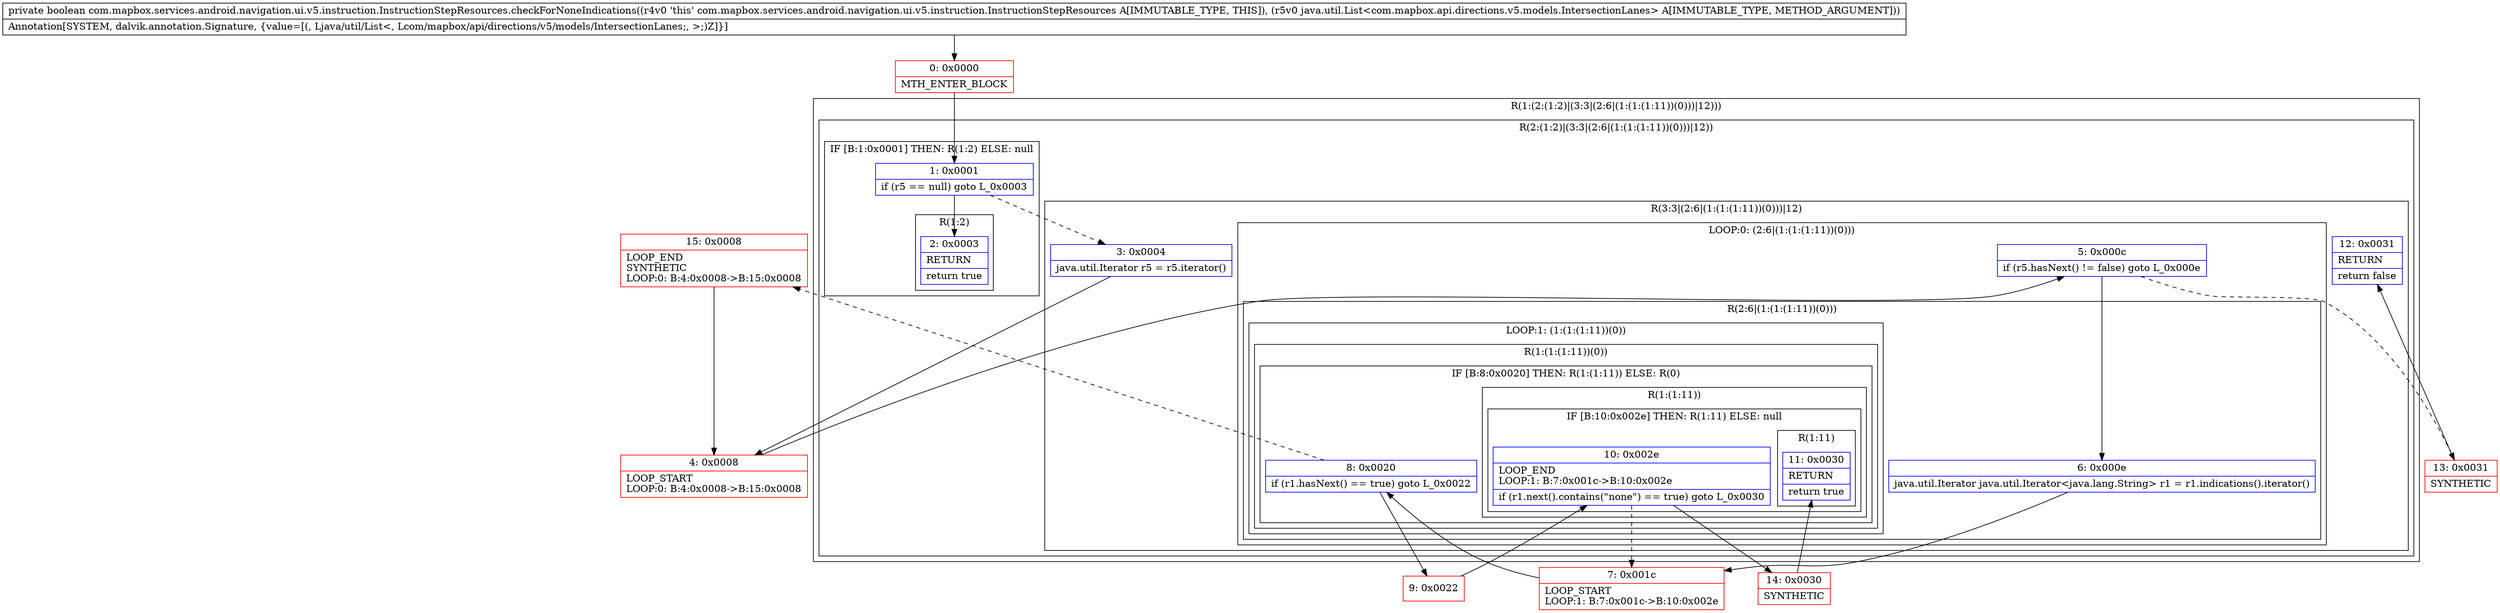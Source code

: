 digraph "CFG forcom.mapbox.services.android.navigation.ui.v5.instruction.InstructionStepResources.checkForNoneIndications(Ljava\/util\/List;)Z" {
subgraph cluster_Region_1005875423 {
label = "R(1:(2:(1:2)|(3:3|(2:6|(1:(1:(1:11))(0)))|12)))";
node [shape=record,color=blue];
subgraph cluster_Region_785857047 {
label = "R(2:(1:2)|(3:3|(2:6|(1:(1:(1:11))(0)))|12))";
node [shape=record,color=blue];
subgraph cluster_IfRegion_1950994251 {
label = "IF [B:1:0x0001] THEN: R(1:2) ELSE: null";
node [shape=record,color=blue];
Node_1 [shape=record,label="{1\:\ 0x0001|if (r5 == null) goto L_0x0003\l}"];
subgraph cluster_Region_1004692397 {
label = "R(1:2)";
node [shape=record,color=blue];
Node_2 [shape=record,label="{2\:\ 0x0003|RETURN\l|return true\l}"];
}
}
subgraph cluster_Region_596151942 {
label = "R(3:3|(2:6|(1:(1:(1:11))(0)))|12)";
node [shape=record,color=blue];
Node_3 [shape=record,label="{3\:\ 0x0004|java.util.Iterator r5 = r5.iterator()\l}"];
subgraph cluster_LoopRegion_882384738 {
label = "LOOP:0: (2:6|(1:(1:(1:11))(0)))";
node [shape=record,color=blue];
Node_5 [shape=record,label="{5\:\ 0x000c|if (r5.hasNext() != false) goto L_0x000e\l}"];
subgraph cluster_Region_825184962 {
label = "R(2:6|(1:(1:(1:11))(0)))";
node [shape=record,color=blue];
Node_6 [shape=record,label="{6\:\ 0x000e|java.util.Iterator java.util.Iterator\<java.lang.String\> r1 = r1.indications().iterator()\l}"];
subgraph cluster_LoopRegion_236039469 {
label = "LOOP:1: (1:(1:(1:11))(0))";
node [shape=record,color=blue];
subgraph cluster_Region_642144329 {
label = "R(1:(1:(1:11))(0))";
node [shape=record,color=blue];
subgraph cluster_IfRegion_256957774 {
label = "IF [B:8:0x0020] THEN: R(1:(1:11)) ELSE: R(0)";
node [shape=record,color=blue];
Node_8 [shape=record,label="{8\:\ 0x0020|if (r1.hasNext() == true) goto L_0x0022\l}"];
subgraph cluster_Region_1096617657 {
label = "R(1:(1:11))";
node [shape=record,color=blue];
subgraph cluster_IfRegion_1989584886 {
label = "IF [B:10:0x002e] THEN: R(1:11) ELSE: null";
node [shape=record,color=blue];
Node_10 [shape=record,label="{10\:\ 0x002e|LOOP_END\lLOOP:1: B:7:0x001c\-\>B:10:0x002e\l|if (r1.next().contains(\"none\") == true) goto L_0x0030\l}"];
subgraph cluster_Region_894069503 {
label = "R(1:11)";
node [shape=record,color=blue];
Node_11 [shape=record,label="{11\:\ 0x0030|RETURN\l|return true\l}"];
}
}
}
subgraph cluster_Region_917623230 {
label = "R(0)";
node [shape=record,color=blue];
}
}
}
}
}
}
Node_12 [shape=record,label="{12\:\ 0x0031|RETURN\l|return false\l}"];
}
}
}
Node_0 [shape=record,color=red,label="{0\:\ 0x0000|MTH_ENTER_BLOCK\l}"];
Node_4 [shape=record,color=red,label="{4\:\ 0x0008|LOOP_START\lLOOP:0: B:4:0x0008\-\>B:15:0x0008\l}"];
Node_7 [shape=record,color=red,label="{7\:\ 0x001c|LOOP_START\lLOOP:1: B:7:0x001c\-\>B:10:0x002e\l}"];
Node_9 [shape=record,color=red,label="{9\:\ 0x0022}"];
Node_13 [shape=record,color=red,label="{13\:\ 0x0031|SYNTHETIC\l}"];
Node_14 [shape=record,color=red,label="{14\:\ 0x0030|SYNTHETIC\l}"];
Node_15 [shape=record,color=red,label="{15\:\ 0x0008|LOOP_END\lSYNTHETIC\lLOOP:0: B:4:0x0008\-\>B:15:0x0008\l}"];
MethodNode[shape=record,label="{private boolean com.mapbox.services.android.navigation.ui.v5.instruction.InstructionStepResources.checkForNoneIndications((r4v0 'this' com.mapbox.services.android.navigation.ui.v5.instruction.InstructionStepResources A[IMMUTABLE_TYPE, THIS]), (r5v0 java.util.List\<com.mapbox.api.directions.v5.models.IntersectionLanes\> A[IMMUTABLE_TYPE, METHOD_ARGUMENT]))  | Annotation[SYSTEM, dalvik.annotation.Signature, \{value=[(, Ljava\/util\/List\<, Lcom\/mapbox\/api\/directions\/v5\/models\/IntersectionLanes;, \>;)Z]\}]\l}"];
MethodNode -> Node_0;
Node_1 -> Node_2;
Node_1 -> Node_3[style=dashed];
Node_3 -> Node_4;
Node_5 -> Node_6;
Node_5 -> Node_13[style=dashed];
Node_6 -> Node_7;
Node_8 -> Node_9;
Node_8 -> Node_15[style=dashed];
Node_10 -> Node_7[style=dashed];
Node_10 -> Node_14;
Node_0 -> Node_1;
Node_4 -> Node_5;
Node_7 -> Node_8;
Node_9 -> Node_10;
Node_13 -> Node_12;
Node_14 -> Node_11;
Node_15 -> Node_4;
}

